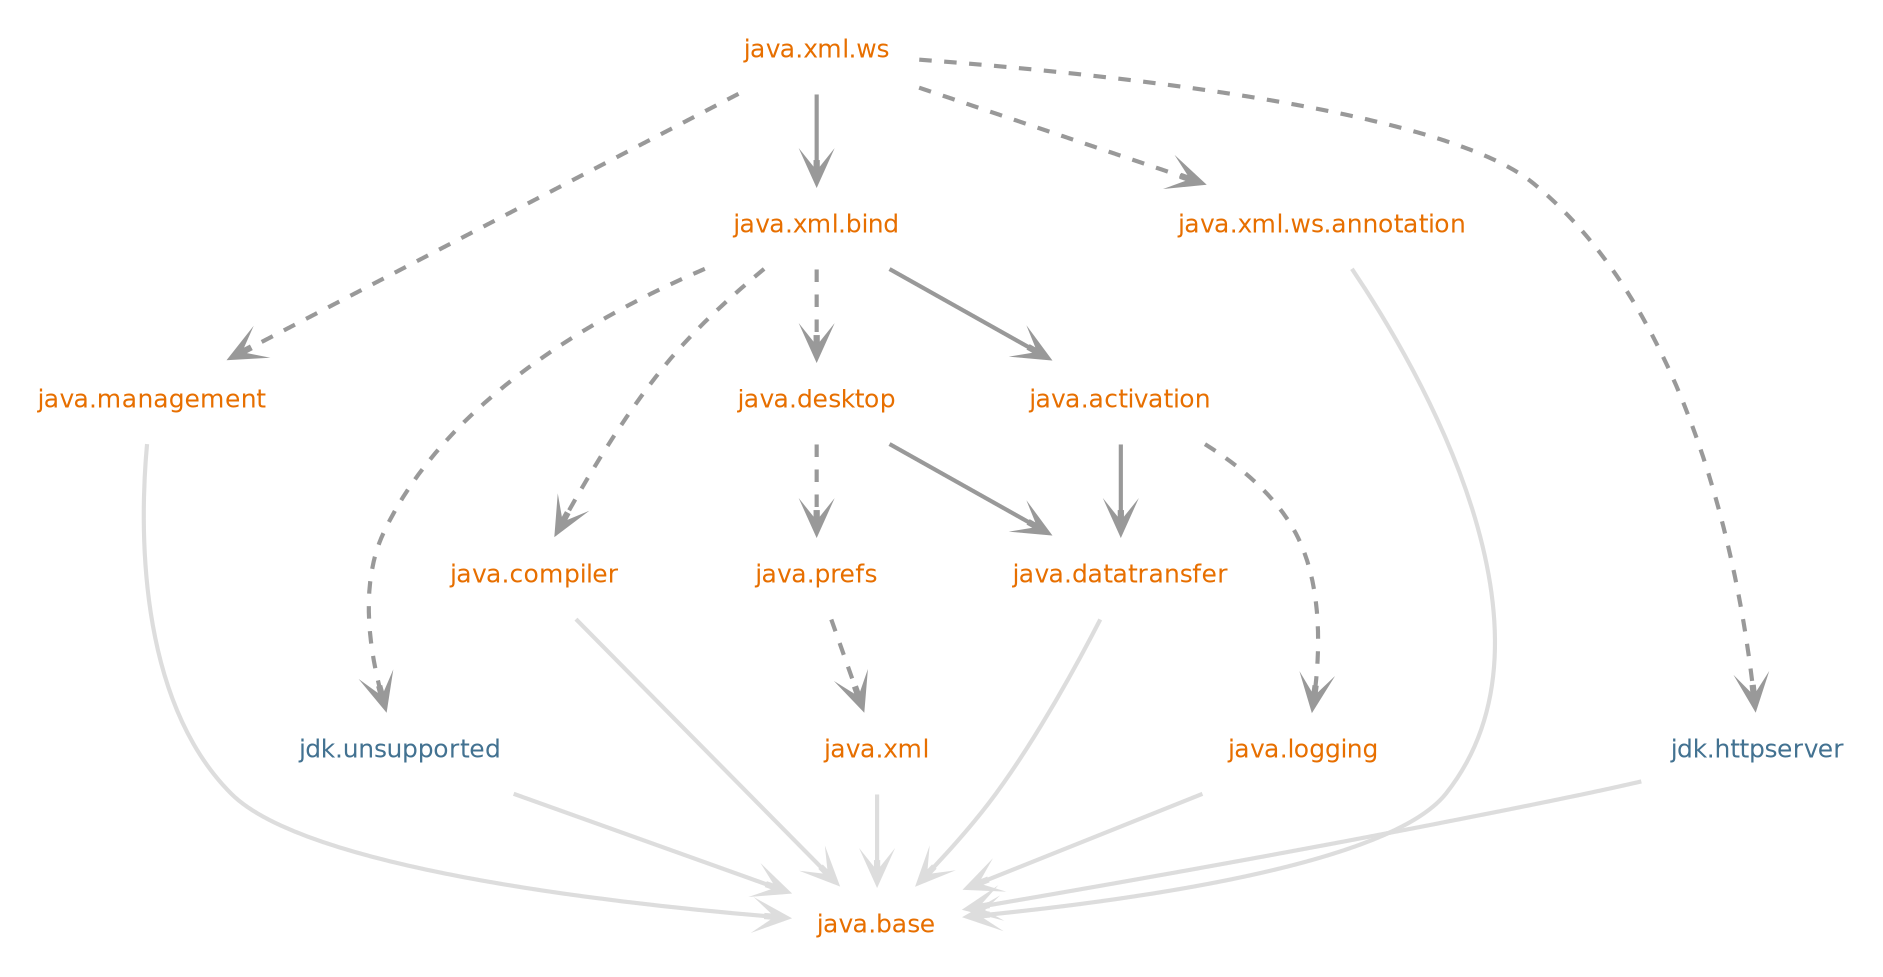 digraph "java.xml.ws" {
  nodesep=.5;
  ranksep=0.600000;
  pencolor=transparent;
  node [shape=plaintext, fontcolor="#000000", fontname="DejaVuSans", fontsize=12, margin=".2,.2"];
  edge [penwidth=2, color="#999999", arrowhead=open, arrowsize=1];
  {rank=same "java.logging","java.xml"}
  {rank=same "java.compiler"}
  {rank=same "java.desktop","java.management"}
  {rank=same "java.xml.ws"}
  {rank=same "java.xml.bind","java.xml.ws.annotation"}
  subgraph se {
  "java.activation" [fontcolor="#e76f00", group=java];
  "java.base" [fontcolor="#e76f00", group=java];
  "java.compiler" [fontcolor="#e76f00", group=java];
  "java.datatransfer" [fontcolor="#e76f00", group=java];
  "java.desktop" [fontcolor="#e76f00", group=java];
  "java.logging" [fontcolor="#e76f00", group=java];
  "java.management" [fontcolor="#e76f00", group=java];
  "java.prefs" [fontcolor="#e76f00", group=java];
  "java.xml" [fontcolor="#e76f00", group=java];
  "java.xml.bind" [fontcolor="#e76f00", group=java];
  "java.xml.ws" [fontcolor="#e76f00", group=java];
  "java.xml.ws.annotation" [fontcolor="#e76f00", group=java];
  }
  subgraph jdk {
  "jdk.httpserver" [fontcolor="#437291", group=jdk];
  "jdk.unsupported" [fontcolor="#437291", group=jdk];
  }
  "java.activation" -> "java.logging" [style="dashed", weight=10];
  "java.activation" -> "java.datatransfer" [weight=10];
  "java.compiler" -> "java.base" [color="#dddddd", weight=10];
  "java.datatransfer" -> "java.base" [color="#dddddd", weight=10];
  "java.desktop" -> "java.prefs" [style="dashed", weight=10];
  "java.desktop" -> "java.datatransfer" [weight=10];
  "java.logging" -> "java.base" [color="#dddddd", weight=10];
  "java.management" -> "java.base" [color="#dddddd", weight=10];
  "java.prefs" -> "java.xml" [style="dashed", weight=10];
  "java.xml" -> "java.base" [color="#dddddd", weight=10000];
  "java.xml.bind" -> "java.desktop" [style="dashed", weight=10];
  "java.xml.bind" -> "java.compiler" [style="dashed", weight=10];
  "java.xml.bind" -> "java.activation" [weight=10];
  "java.xml.bind" -> "jdk.unsupported" [style="dashed"];
  "java.xml.ws" -> "jdk.httpserver" [style="dashed"];
  "java.xml.ws" -> "java.xml.bind" [weight=10];
  "java.xml.ws" -> "java.xml.ws.annotation" [style="dashed", weight=10];
  "java.xml.ws" -> "java.management" [style="dashed", weight=10];
  "java.xml.ws.annotation" -> "java.base" [color="#dddddd", weight=10];
  "jdk.httpserver" -> "java.base" [color="#dddddd"];
  "jdk.unsupported" -> "java.base" [color="#dddddd"];
}
